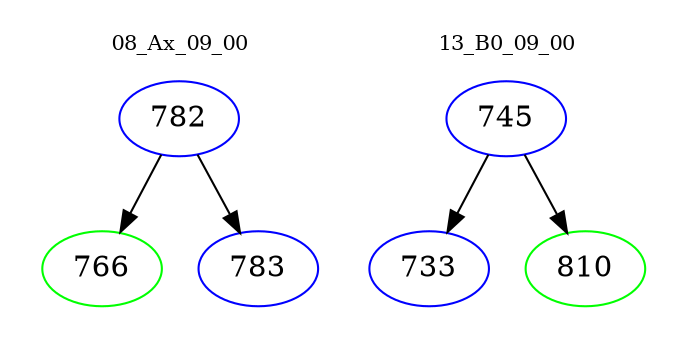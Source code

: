 digraph{
subgraph cluster_0 {
color = white
label = "08_Ax_09_00";
fontsize=10;
T0_782 [label="782", color="blue"]
T0_782 -> T0_766 [color="black"]
T0_766 [label="766", color="green"]
T0_782 -> T0_783 [color="black"]
T0_783 [label="783", color="blue"]
}
subgraph cluster_1 {
color = white
label = "13_B0_09_00";
fontsize=10;
T1_745 [label="745", color="blue"]
T1_745 -> T1_733 [color="black"]
T1_733 [label="733", color="blue"]
T1_745 -> T1_810 [color="black"]
T1_810 [label="810", color="green"]
}
}
